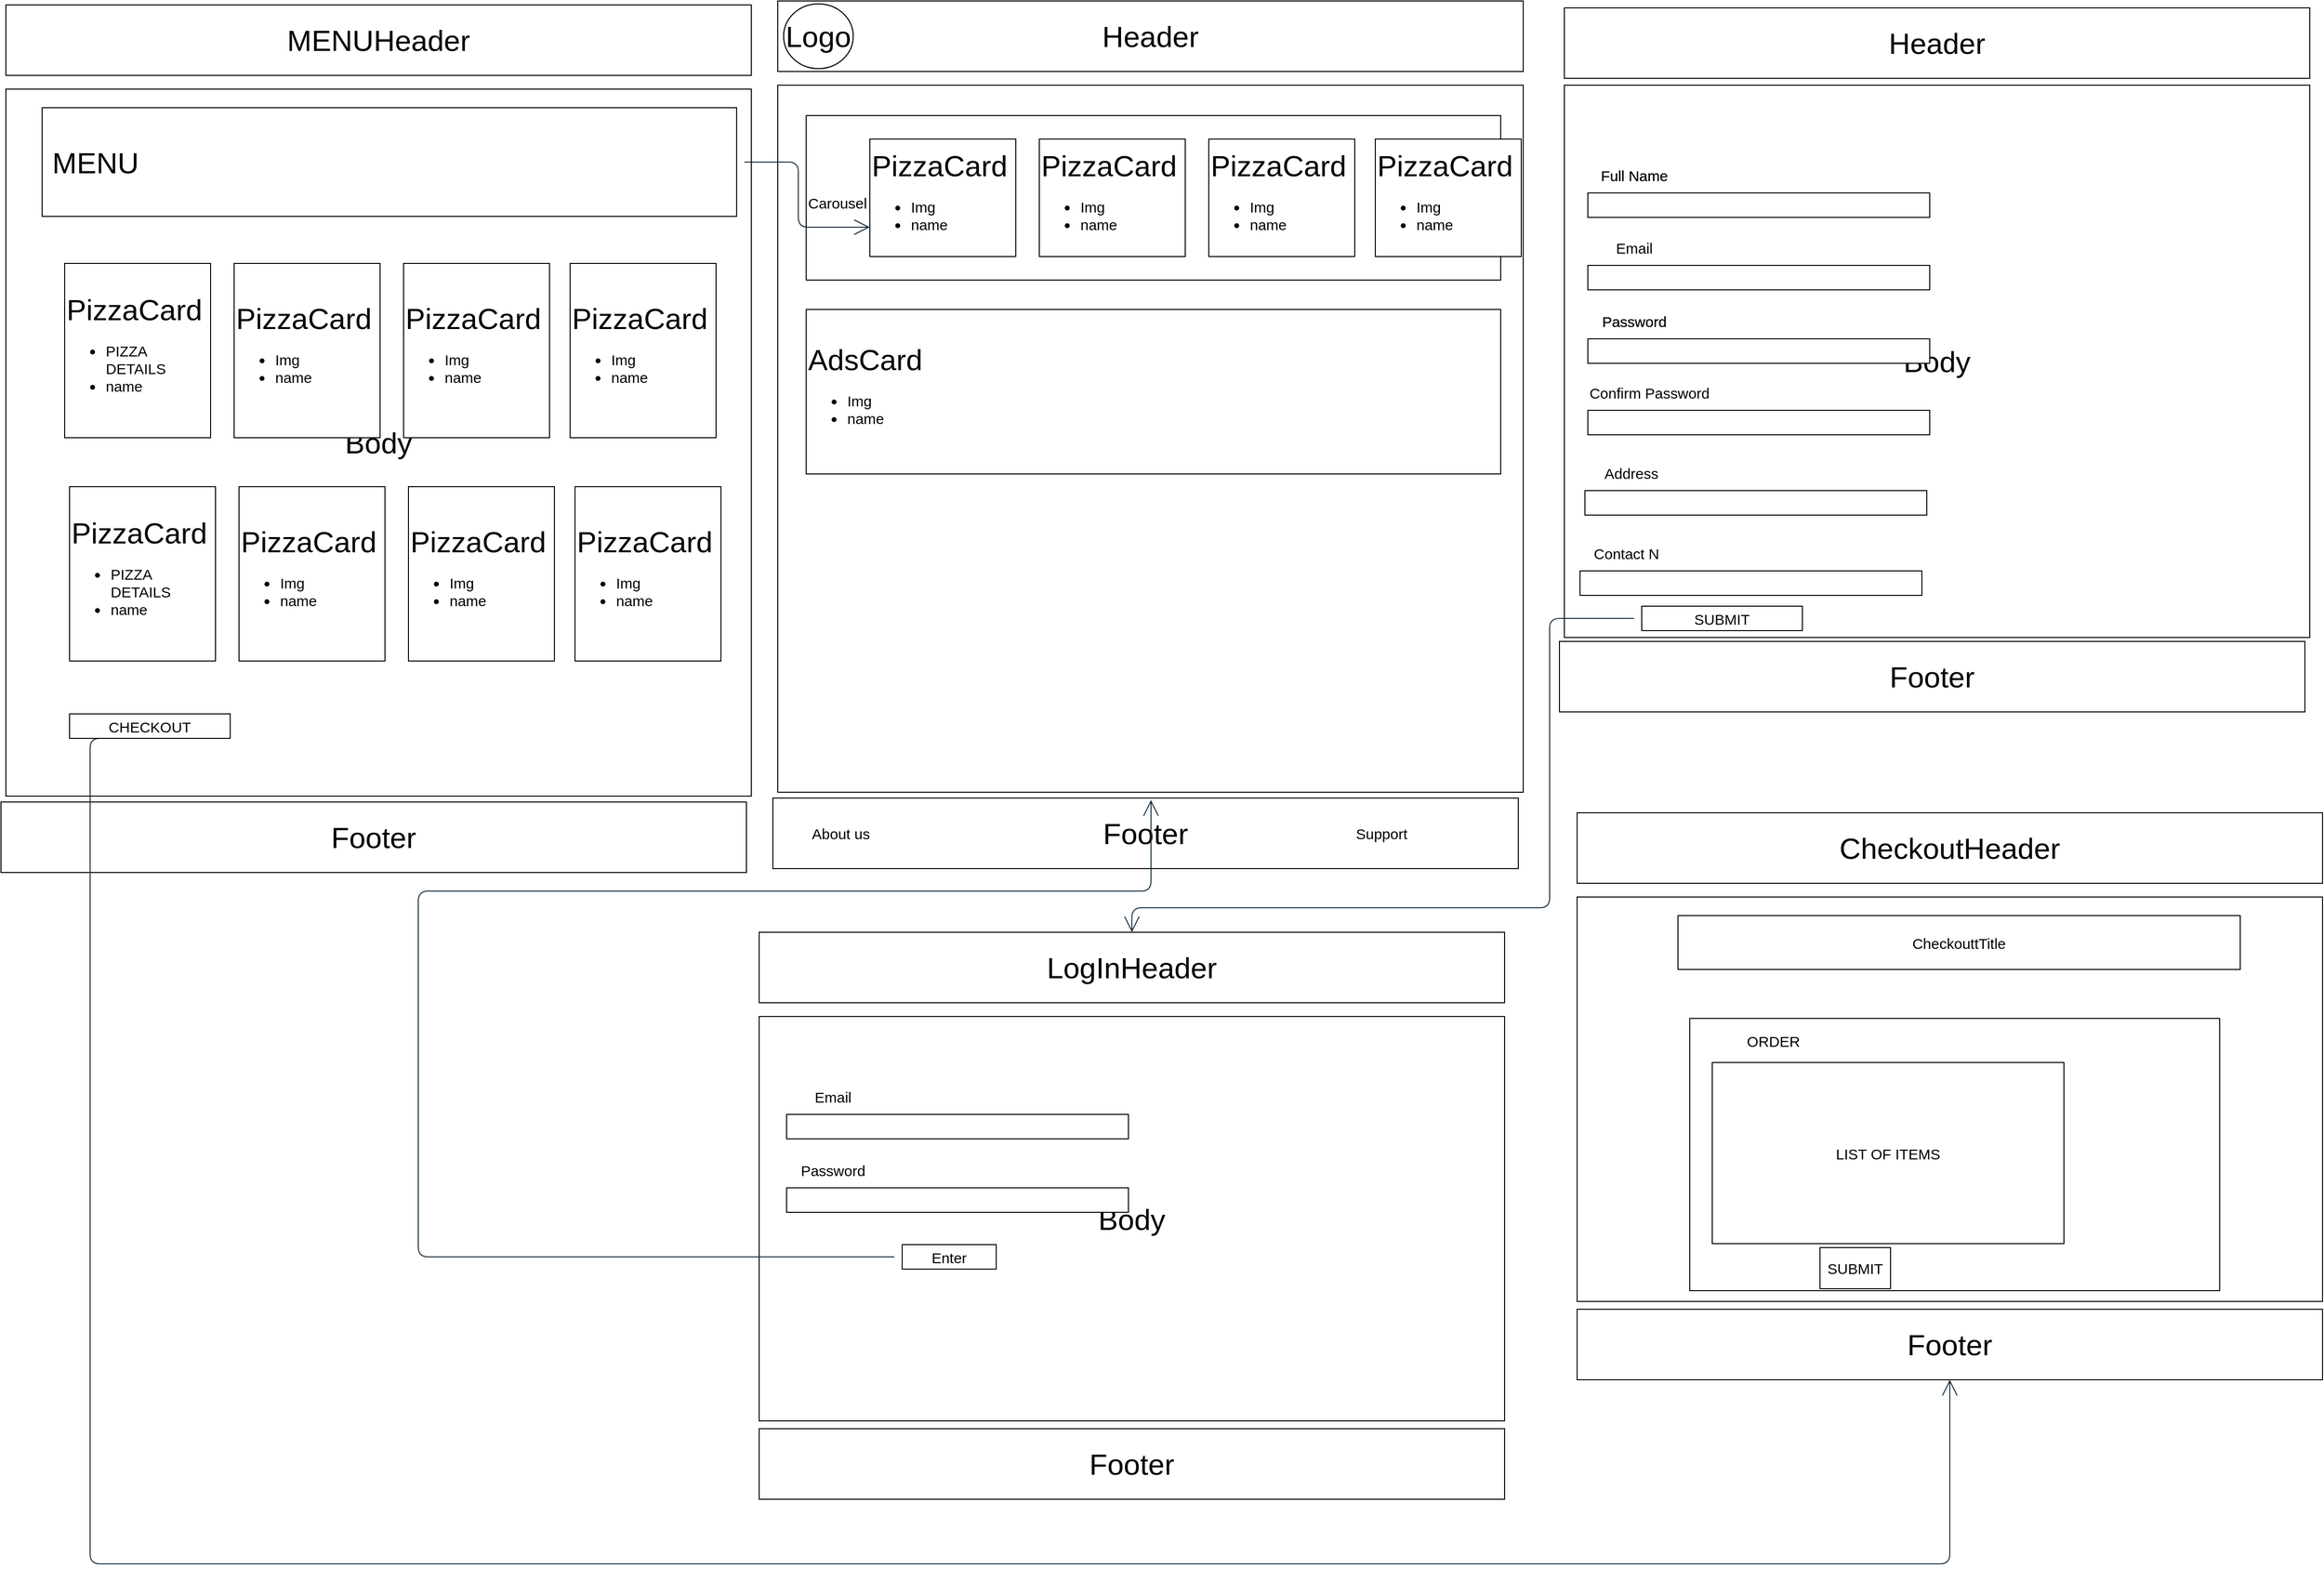 <mxfile version="16.5.6" type="github">
  <diagram id="f_OamlXEMhh0Ig-cFjTD" name="Page-1">
    <mxGraphModel dx="4530" dy="1553" grid="0" gridSize="10" guides="1" tooltips="1" connect="1" arrows="1" fold="1" page="0" pageScale="1" pageWidth="850" pageHeight="1100" math="0" shadow="0">
      <root>
        <mxCell id="0" />
        <mxCell id="1" parent="0" />
        <mxCell id="QaYpBxPNPQrCtKfL7-Zh-1" value="&lt;font style=&quot;font-size: 30px&quot;&gt;Header&lt;/font&gt;" style="rounded=0;whiteSpace=wrap;html=1;hachureGap=4;" vertex="1" parent="1">
          <mxGeometry x="-188" y="41" width="761" height="72" as="geometry" />
        </mxCell>
        <mxCell id="QaYpBxPNPQrCtKfL7-Zh-2" value="&lt;font style=&quot;font-size: 30px&quot;&gt;Body&lt;/font&gt;" style="rounded=0;whiteSpace=wrap;html=1;hachureGap=4;" vertex="1" parent="1">
          <mxGeometry x="-188" y="127" width="761" height="722" as="geometry" />
        </mxCell>
        <mxCell id="QaYpBxPNPQrCtKfL7-Zh-3" value="Logo" style="ellipse;whiteSpace=wrap;html=1;hachureGap=4;fontSize=30;" vertex="1" parent="1">
          <mxGeometry x="-182" y="44" width="71" height="66" as="geometry" />
        </mxCell>
        <mxCell id="QaYpBxPNPQrCtKfL7-Zh-4" value="&lt;font style=&quot;font-size: 30px&quot;&gt;Footer&lt;/font&gt;" style="rounded=0;whiteSpace=wrap;html=1;hachureGap=4;" vertex="1" parent="1">
          <mxGeometry x="-193" y="855" width="761" height="72" as="geometry" />
        </mxCell>
        <mxCell id="QaYpBxPNPQrCtKfL7-Zh-9" value="&lt;font style=&quot;font-size: 15px&quot;&gt;Carousel&lt;/font&gt;" style="rounded=0;whiteSpace=wrap;html=1;hachureGap=4;fontSize=30;align=left;" vertex="1" parent="1">
          <mxGeometry x="-159" y="158" width="709" height="168" as="geometry" />
        </mxCell>
        <mxCell id="QaYpBxPNPQrCtKfL7-Zh-6" value="AdsCard&lt;br style=&quot;font-size: 29px&quot;&gt;&lt;ul style=&quot;font-size: 15px&quot;&gt;&lt;li&gt;&lt;font style=&quot;font-size: 15px&quot;&gt;Img&lt;/font&gt;&lt;/li&gt;&lt;li&gt;&lt;font style=&quot;font-size: 15px&quot;&gt;name&lt;/font&gt;&lt;/li&gt;&lt;/ul&gt;" style="rounded=0;whiteSpace=wrap;html=1;hachureGap=4;fontSize=30;align=left;" vertex="1" parent="1">
          <mxGeometry x="-159" y="356" width="709" height="168" as="geometry" />
        </mxCell>
        <mxCell id="QaYpBxPNPQrCtKfL7-Zh-13" value="&lt;font style=&quot;font-size: 30px&quot;&gt;Body&lt;/font&gt;" style="rounded=0;whiteSpace=wrap;html=1;hachureGap=4;" vertex="1" parent="1">
          <mxGeometry x="615" y="127" width="761" height="564" as="geometry" />
        </mxCell>
        <mxCell id="QaYpBxPNPQrCtKfL7-Zh-14" value="" style="rounded=0;whiteSpace=wrap;html=1;hachureGap=4;fontSize=15;" vertex="1" parent="1">
          <mxGeometry x="639" y="237" width="349" height="25" as="geometry" />
        </mxCell>
        <mxCell id="QaYpBxPNPQrCtKfL7-Zh-15" value="Full Name" style="text;strokeColor=none;fillColor=none;html=1;align=center;verticalAlign=middle;whiteSpace=wrap;rounded=0;hachureGap=4;fontSize=15;" vertex="1" parent="1">
          <mxGeometry x="639" y="204" width="95" height="30" as="geometry" />
        </mxCell>
        <mxCell id="QaYpBxPNPQrCtKfL7-Zh-16" value="" style="rounded=0;whiteSpace=wrap;html=1;hachureGap=4;fontSize=15;" vertex="1" parent="1">
          <mxGeometry x="639" y="311" width="349" height="25" as="geometry" />
        </mxCell>
        <mxCell id="QaYpBxPNPQrCtKfL7-Zh-17" value="Email" style="text;strokeColor=none;fillColor=none;html=1;align=center;verticalAlign=middle;whiteSpace=wrap;rounded=0;hachureGap=4;fontSize=15;" vertex="1" parent="1">
          <mxGeometry x="639" y="278" width="95" height="30" as="geometry" />
        </mxCell>
        <mxCell id="QaYpBxPNPQrCtKfL7-Zh-20" value="" style="rounded=0;whiteSpace=wrap;html=1;hachureGap=4;fontSize=15;" vertex="1" parent="1">
          <mxGeometry x="639" y="386" width="349" height="25" as="geometry" />
        </mxCell>
        <mxCell id="QaYpBxPNPQrCtKfL7-Zh-21" value="Password" style="text;strokeColor=none;fillColor=none;html=1;align=center;verticalAlign=middle;whiteSpace=wrap;rounded=0;hachureGap=4;fontSize=15;" vertex="1" parent="1">
          <mxGeometry x="639" y="353" width="95" height="30" as="geometry" />
        </mxCell>
        <mxCell id="QaYpBxPNPQrCtKfL7-Zh-26" value="" style="group" vertex="1" connectable="0" parent="1">
          <mxGeometry x="-94" y="182" width="665" height="120" as="geometry" />
        </mxCell>
        <mxCell id="QaYpBxPNPQrCtKfL7-Zh-5" value="PizzaCard&lt;br style=&quot;font-size: 29px&quot;&gt;&lt;ul style=&quot;font-size: 15px&quot;&gt;&lt;li&gt;&lt;font style=&quot;font-size: 15px&quot;&gt;Img&lt;/font&gt;&lt;/li&gt;&lt;li&gt;&lt;font style=&quot;font-size: 15px&quot;&gt;name&lt;/font&gt;&lt;/li&gt;&lt;/ul&gt;" style="rounded=0;whiteSpace=wrap;html=1;hachureGap=4;fontSize=30;align=left;" vertex="1" parent="QaYpBxPNPQrCtKfL7-Zh-26">
          <mxGeometry width="149" height="120" as="geometry" />
        </mxCell>
        <mxCell id="QaYpBxPNPQrCtKfL7-Zh-10" value="PizzaCard&lt;br style=&quot;font-size: 29px&quot;&gt;&lt;ul style=&quot;font-size: 15px&quot;&gt;&lt;li&gt;&lt;font style=&quot;font-size: 15px&quot;&gt;Img&lt;/font&gt;&lt;/li&gt;&lt;li&gt;&lt;font style=&quot;font-size: 15px&quot;&gt;name&lt;/font&gt;&lt;/li&gt;&lt;/ul&gt;" style="rounded=0;whiteSpace=wrap;html=1;hachureGap=4;fontSize=30;align=left;" vertex="1" parent="QaYpBxPNPQrCtKfL7-Zh-26">
          <mxGeometry x="173" width="149" height="120" as="geometry" />
        </mxCell>
        <mxCell id="QaYpBxPNPQrCtKfL7-Zh-11" value="PizzaCard&lt;br style=&quot;font-size: 29px&quot;&gt;&lt;ul style=&quot;font-size: 15px&quot;&gt;&lt;li&gt;&lt;font style=&quot;font-size: 15px&quot;&gt;Img&lt;/font&gt;&lt;/li&gt;&lt;li&gt;&lt;font style=&quot;font-size: 15px&quot;&gt;name&lt;/font&gt;&lt;/li&gt;&lt;/ul&gt;" style="rounded=0;whiteSpace=wrap;html=1;hachureGap=4;fontSize=30;align=left;" vertex="1" parent="QaYpBxPNPQrCtKfL7-Zh-26">
          <mxGeometry x="346" width="149" height="120" as="geometry" />
        </mxCell>
        <mxCell id="QaYpBxPNPQrCtKfL7-Zh-12" value="PizzaCard&lt;br style=&quot;font-size: 29px&quot;&gt;&lt;ul style=&quot;font-size: 15px&quot;&gt;&lt;li&gt;&lt;font style=&quot;font-size: 15px&quot;&gt;Img&lt;/font&gt;&lt;/li&gt;&lt;li&gt;&lt;font style=&quot;font-size: 15px&quot;&gt;name&lt;/font&gt;&lt;/li&gt;&lt;/ul&gt;" style="rounded=0;whiteSpace=wrap;html=1;hachureGap=4;fontSize=30;align=left;" vertex="1" parent="QaYpBxPNPQrCtKfL7-Zh-26">
          <mxGeometry x="516" width="149" height="120" as="geometry" />
        </mxCell>
        <mxCell id="QaYpBxPNPQrCtKfL7-Zh-28" value="Logo" style="ellipse;whiteSpace=wrap;html=1;hachureGap=4;fontSize=30;" vertex="1" parent="1">
          <mxGeometry x="-182" y="44" width="71" height="66" as="geometry" />
        </mxCell>
        <mxCell id="QaYpBxPNPQrCtKfL7-Zh-30" value="Full Name" style="text;strokeColor=none;fillColor=none;html=1;align=center;verticalAlign=middle;whiteSpace=wrap;rounded=0;hachureGap=4;fontSize=15;" vertex="1" parent="1">
          <mxGeometry x="639" y="204" width="95" height="30" as="geometry" />
        </mxCell>
        <mxCell id="QaYpBxPNPQrCtKfL7-Zh-32" value="" style="rounded=0;whiteSpace=wrap;html=1;hachureGap=4;fontSize=15;" vertex="1" parent="1">
          <mxGeometry x="639" y="386" width="349" height="25" as="geometry" />
        </mxCell>
        <mxCell id="QaYpBxPNPQrCtKfL7-Zh-33" value="Password" style="text;strokeColor=none;fillColor=none;html=1;align=center;verticalAlign=middle;whiteSpace=wrap;rounded=0;hachureGap=4;fontSize=15;" vertex="1" parent="1">
          <mxGeometry x="639" y="353" width="95" height="30" as="geometry" />
        </mxCell>
        <mxCell id="QaYpBxPNPQrCtKfL7-Zh-39" value="&lt;font style=&quot;font-size: 30px&quot;&gt;LogInHeader&lt;/font&gt;" style="rounded=0;whiteSpace=wrap;html=1;hachureGap=4;" vertex="1" parent="1">
          <mxGeometry x="-207" y="992" width="761" height="72" as="geometry" />
        </mxCell>
        <mxCell id="QaYpBxPNPQrCtKfL7-Zh-41" value="&lt;font style=&quot;font-size: 30px&quot;&gt;Footer&lt;/font&gt;" style="rounded=0;whiteSpace=wrap;html=1;hachureGap=4;" vertex="1" parent="1">
          <mxGeometry x="-207" y="1499" width="761" height="72" as="geometry" />
        </mxCell>
        <mxCell id="QaYpBxPNPQrCtKfL7-Zh-53" value="" style="group" vertex="1" connectable="0" parent="1">
          <mxGeometry x="628" y="870" width="761" height="579" as="geometry" />
        </mxCell>
        <mxCell id="QaYpBxPNPQrCtKfL7-Zh-50" value="&lt;span style=&quot;font-size: 30px&quot;&gt;CheckoutHeader&lt;/span&gt;" style="rounded=0;whiteSpace=wrap;html=1;hachureGap=4;" vertex="1" parent="QaYpBxPNPQrCtKfL7-Zh-53">
          <mxGeometry width="761" height="72" as="geometry" />
        </mxCell>
        <mxCell id="QaYpBxPNPQrCtKfL7-Zh-51" value="&lt;font style=&quot;font-size: 30px&quot;&gt;Body&lt;/font&gt;" style="rounded=0;whiteSpace=wrap;html=1;hachureGap=4;" vertex="1" parent="QaYpBxPNPQrCtKfL7-Zh-53">
          <mxGeometry y="86" width="761" height="413" as="geometry" />
        </mxCell>
        <mxCell id="QaYpBxPNPQrCtKfL7-Zh-52" value="&lt;font style=&quot;font-size: 30px&quot;&gt;Footer&lt;/font&gt;" style="rounded=0;whiteSpace=wrap;html=1;hachureGap=4;" vertex="1" parent="QaYpBxPNPQrCtKfL7-Zh-53">
          <mxGeometry y="507" width="761" height="72" as="geometry" />
        </mxCell>
        <mxCell id="QaYpBxPNPQrCtKfL7-Zh-56" value="CheckouttTitle" style="rounded=0;whiteSpace=wrap;html=1;hachureGap=4;fontSize=15;" vertex="1" parent="QaYpBxPNPQrCtKfL7-Zh-53">
          <mxGeometry x="103" y="105" width="574" height="55" as="geometry" />
        </mxCell>
        <mxCell id="QaYpBxPNPQrCtKfL7-Zh-78" value="" style="rounded=0;whiteSpace=wrap;html=1;hachureGap=4;fontSize=15;" vertex="1" parent="QaYpBxPNPQrCtKfL7-Zh-53">
          <mxGeometry x="115" y="210" width="541" height="278" as="geometry" />
        </mxCell>
        <mxCell id="QaYpBxPNPQrCtKfL7-Zh-87" value="" style="group" vertex="1" connectable="0" parent="QaYpBxPNPQrCtKfL7-Zh-53">
          <mxGeometry x="138" y="218" width="359" height="268" as="geometry" />
        </mxCell>
        <mxCell id="QaYpBxPNPQrCtKfL7-Zh-83" value="ORDER" style="text;strokeColor=none;fillColor=none;html=1;align=center;verticalAlign=middle;whiteSpace=wrap;rounded=0;hachureGap=4;fontSize=15;" vertex="1" parent="QaYpBxPNPQrCtKfL7-Zh-87">
          <mxGeometry x="15" width="95" height="30" as="geometry" />
        </mxCell>
        <mxCell id="QaYpBxPNPQrCtKfL7-Zh-85" value="LIST OF ITEMS" style="rounded=0;whiteSpace=wrap;html=1;hachureGap=4;fontSize=15;" vertex="1" parent="QaYpBxPNPQrCtKfL7-Zh-87">
          <mxGeometry y="37" width="359" height="185" as="geometry" />
        </mxCell>
        <mxCell id="QaYpBxPNPQrCtKfL7-Zh-86" value="SUBMIT" style="rounded=0;whiteSpace=wrap;html=1;hachureGap=4;fontSize=15;" vertex="1" parent="QaYpBxPNPQrCtKfL7-Zh-87">
          <mxGeometry x="110" y="226" width="72" height="42" as="geometry" />
        </mxCell>
        <mxCell id="QaYpBxPNPQrCtKfL7-Zh-55" value="" style="group" vertex="1" connectable="0" parent="1">
          <mxGeometry x="-207" y="1078" width="761" height="413" as="geometry" />
        </mxCell>
        <mxCell id="QaYpBxPNPQrCtKfL7-Zh-40" value="&lt;font style=&quot;font-size: 30px&quot;&gt;Body&lt;/font&gt;" style="rounded=0;whiteSpace=wrap;html=1;hachureGap=4;" vertex="1" parent="QaYpBxPNPQrCtKfL7-Zh-55">
          <mxGeometry width="761" height="413" as="geometry" />
        </mxCell>
        <mxCell id="QaYpBxPNPQrCtKfL7-Zh-42" value="" style="rounded=0;whiteSpace=wrap;html=1;hachureGap=4;fontSize=15;" vertex="1" parent="QaYpBxPNPQrCtKfL7-Zh-55">
          <mxGeometry x="28" y="100" width="349" height="25" as="geometry" />
        </mxCell>
        <mxCell id="QaYpBxPNPQrCtKfL7-Zh-43" value="Email" style="text;strokeColor=none;fillColor=none;html=1;align=center;verticalAlign=middle;whiteSpace=wrap;rounded=0;hachureGap=4;fontSize=15;" vertex="1" parent="QaYpBxPNPQrCtKfL7-Zh-55">
          <mxGeometry x="28" y="67" width="95" height="30" as="geometry" />
        </mxCell>
        <mxCell id="QaYpBxPNPQrCtKfL7-Zh-44" value="" style="rounded=0;whiteSpace=wrap;html=1;hachureGap=4;fontSize=15;" vertex="1" parent="QaYpBxPNPQrCtKfL7-Zh-55">
          <mxGeometry x="28" y="175" width="349" height="25" as="geometry" />
        </mxCell>
        <mxCell id="QaYpBxPNPQrCtKfL7-Zh-45" value="Password" style="text;strokeColor=none;fillColor=none;html=1;align=center;verticalAlign=middle;whiteSpace=wrap;rounded=0;hachureGap=4;fontSize=15;" vertex="1" parent="QaYpBxPNPQrCtKfL7-Zh-55">
          <mxGeometry x="28" y="142" width="95" height="30" as="geometry" />
        </mxCell>
        <mxCell id="QaYpBxPNPQrCtKfL7-Zh-54" value="Enter" style="rounded=0;whiteSpace=wrap;html=1;hachureGap=4;fontSize=15;" vertex="1" parent="QaYpBxPNPQrCtKfL7-Zh-55">
          <mxGeometry x="146" y="233" width="96" height="25" as="geometry" />
        </mxCell>
        <mxCell id="QaYpBxPNPQrCtKfL7-Zh-59" value="" style="group" vertex="1" connectable="0" parent="1">
          <mxGeometry x="631" y="426" width="357" height="222" as="geometry" />
        </mxCell>
        <mxCell id="QaYpBxPNPQrCtKfL7-Zh-18" value="" style="rounded=0;whiteSpace=wrap;html=1;hachureGap=4;fontSize=15;" vertex="1" parent="QaYpBxPNPQrCtKfL7-Zh-59">
          <mxGeometry x="8" y="33" width="349" height="25" as="geometry" />
        </mxCell>
        <mxCell id="QaYpBxPNPQrCtKfL7-Zh-19" value="Confirm Password" style="text;strokeColor=none;fillColor=none;html=1;align=center;verticalAlign=middle;whiteSpace=wrap;rounded=0;hachureGap=4;fontSize=15;" vertex="1" parent="QaYpBxPNPQrCtKfL7-Zh-59">
          <mxGeometry x="8" width="126" height="30" as="geometry" />
        </mxCell>
        <mxCell id="QaYpBxPNPQrCtKfL7-Zh-57" value="" style="group" vertex="1" connectable="0" parent="QaYpBxPNPQrCtKfL7-Zh-59">
          <mxGeometry y="82" width="354" height="140" as="geometry" />
        </mxCell>
        <mxCell id="QaYpBxPNPQrCtKfL7-Zh-34" value="Address" style="text;strokeColor=none;fillColor=none;html=1;align=center;verticalAlign=middle;whiteSpace=wrap;rounded=0;hachureGap=4;fontSize=15;" vertex="1" parent="QaYpBxPNPQrCtKfL7-Zh-57">
          <mxGeometry x="5" width="95" height="30" as="geometry" />
        </mxCell>
        <mxCell id="QaYpBxPNPQrCtKfL7-Zh-31" value="" style="rounded=0;whiteSpace=wrap;html=1;hachureGap=4;fontSize=15;" vertex="1" parent="QaYpBxPNPQrCtKfL7-Zh-57">
          <mxGeometry x="5" y="33" width="349" height="25" as="geometry" />
        </mxCell>
        <mxCell id="QaYpBxPNPQrCtKfL7-Zh-46" value="Contact N" style="text;strokeColor=none;fillColor=none;html=1;align=center;verticalAlign=middle;whiteSpace=wrap;rounded=0;hachureGap=4;fontSize=15;" vertex="1" parent="QaYpBxPNPQrCtKfL7-Zh-57">
          <mxGeometry y="82" width="95" height="30" as="geometry" />
        </mxCell>
        <mxCell id="QaYpBxPNPQrCtKfL7-Zh-47" value="" style="rounded=0;whiteSpace=wrap;html=1;hachureGap=4;fontSize=15;" vertex="1" parent="QaYpBxPNPQrCtKfL7-Zh-57">
          <mxGeometry y="115" width="349" height="25" as="geometry" />
        </mxCell>
        <mxCell id="QaYpBxPNPQrCtKfL7-Zh-60" value="&lt;font style=&quot;font-size: 30px&quot;&gt;Header&lt;/font&gt;" style="rounded=0;whiteSpace=wrap;html=1;hachureGap=4;" vertex="1" parent="1">
          <mxGeometry x="615" y="48" width="761" height="72" as="geometry" />
        </mxCell>
        <mxCell id="QaYpBxPNPQrCtKfL7-Zh-61" value="&lt;font style=&quot;font-size: 30px&quot;&gt;Footer&lt;/font&gt;" style="rounded=0;whiteSpace=wrap;html=1;hachureGap=4;" vertex="1" parent="1">
          <mxGeometry x="610" y="695" width="761" height="72" as="geometry" />
        </mxCell>
        <mxCell id="QaYpBxPNPQrCtKfL7-Zh-81" value="About us" style="text;strokeColor=none;fillColor=none;html=1;align=center;verticalAlign=middle;whiteSpace=wrap;rounded=0;hachureGap=4;fontSize=15;" vertex="1" parent="1">
          <mxGeometry x="-171" y="876" width="95" height="30" as="geometry" />
        </mxCell>
        <mxCell id="QaYpBxPNPQrCtKfL7-Zh-82" value="Support" style="text;strokeColor=none;fillColor=none;html=1;align=center;verticalAlign=middle;whiteSpace=wrap;rounded=0;hachureGap=4;fontSize=15;" vertex="1" parent="1">
          <mxGeometry x="381" y="876" width="95" height="30" as="geometry" />
        </mxCell>
        <mxCell id="QaYpBxPNPQrCtKfL7-Zh-88" value="&lt;font style=&quot;font-size: 30px&quot;&gt;MENUHeader&lt;/font&gt;" style="rounded=0;whiteSpace=wrap;html=1;hachureGap=4;" vertex="1" parent="1">
          <mxGeometry x="-976" y="45" width="761" height="72" as="geometry" />
        </mxCell>
        <mxCell id="QaYpBxPNPQrCtKfL7-Zh-89" value="&lt;font style=&quot;font-size: 30px&quot;&gt;Body&lt;/font&gt;" style="rounded=0;whiteSpace=wrap;html=1;hachureGap=4;" vertex="1" parent="1">
          <mxGeometry x="-976" y="131" width="761" height="722" as="geometry" />
        </mxCell>
        <mxCell id="QaYpBxPNPQrCtKfL7-Zh-90" value="&lt;font style=&quot;font-size: 30px&quot;&gt;Footer&lt;/font&gt;" style="rounded=0;whiteSpace=wrap;html=1;hachureGap=4;" vertex="1" parent="1">
          <mxGeometry x="-981" y="859" width="761" height="72" as="geometry" />
        </mxCell>
        <mxCell id="QaYpBxPNPQrCtKfL7-Zh-91" value="&lt;span style=&quot;white-space: pre&quot;&gt;	&lt;/span&gt;MENU" style="rounded=0;whiteSpace=wrap;html=1;hachureGap=4;fontSize=30;align=left;" vertex="1" parent="1">
          <mxGeometry x="-939" y="150" width="709" height="111" as="geometry" />
        </mxCell>
        <mxCell id="QaYpBxPNPQrCtKfL7-Zh-92" value="" style="group" vertex="1" connectable="0" parent="1">
          <mxGeometry x="-916" y="309" width="665" height="178" as="geometry" />
        </mxCell>
        <mxCell id="QaYpBxPNPQrCtKfL7-Zh-93" value="PizzaCard&lt;br style=&quot;font-size: 29px&quot;&gt;&lt;ul style=&quot;font-size: 15px&quot;&gt;&lt;li&gt;PIZZA DETAILS&lt;/li&gt;&lt;li&gt;&lt;font style=&quot;font-size: 15px&quot;&gt;name&lt;/font&gt;&lt;/li&gt;&lt;/ul&gt;" style="rounded=0;whiteSpace=wrap;html=1;hachureGap=4;fontSize=30;align=left;" vertex="1" parent="QaYpBxPNPQrCtKfL7-Zh-92">
          <mxGeometry width="149" height="178" as="geometry" />
        </mxCell>
        <mxCell id="QaYpBxPNPQrCtKfL7-Zh-94" value="PizzaCard&lt;br style=&quot;font-size: 29px&quot;&gt;&lt;ul style=&quot;font-size: 15px&quot;&gt;&lt;li&gt;&lt;font style=&quot;font-size: 15px&quot;&gt;Img&lt;/font&gt;&lt;/li&gt;&lt;li&gt;&lt;font style=&quot;font-size: 15px&quot;&gt;name&lt;/font&gt;&lt;/li&gt;&lt;/ul&gt;" style="rounded=0;whiteSpace=wrap;html=1;hachureGap=4;fontSize=30;align=left;" vertex="1" parent="QaYpBxPNPQrCtKfL7-Zh-92">
          <mxGeometry x="173" width="149" height="178" as="geometry" />
        </mxCell>
        <mxCell id="QaYpBxPNPQrCtKfL7-Zh-95" value="PizzaCard&lt;br style=&quot;font-size: 29px&quot;&gt;&lt;ul style=&quot;font-size: 15px&quot;&gt;&lt;li&gt;&lt;font style=&quot;font-size: 15px&quot;&gt;Img&lt;/font&gt;&lt;/li&gt;&lt;li&gt;&lt;font style=&quot;font-size: 15px&quot;&gt;name&lt;/font&gt;&lt;/li&gt;&lt;/ul&gt;" style="rounded=0;whiteSpace=wrap;html=1;hachureGap=4;fontSize=30;align=left;" vertex="1" parent="QaYpBxPNPQrCtKfL7-Zh-92">
          <mxGeometry x="346" width="149" height="178" as="geometry" />
        </mxCell>
        <mxCell id="QaYpBxPNPQrCtKfL7-Zh-96" value="PizzaCard&lt;br style=&quot;font-size: 29px&quot;&gt;&lt;ul style=&quot;font-size: 15px&quot;&gt;&lt;li&gt;&lt;font style=&quot;font-size: 15px&quot;&gt;Img&lt;/font&gt;&lt;/li&gt;&lt;li&gt;&lt;font style=&quot;font-size: 15px&quot;&gt;name&lt;/font&gt;&lt;/li&gt;&lt;/ul&gt;" style="rounded=0;whiteSpace=wrap;html=1;hachureGap=4;fontSize=30;align=left;" vertex="1" parent="QaYpBxPNPQrCtKfL7-Zh-92">
          <mxGeometry x="516" width="149" height="178" as="geometry" />
        </mxCell>
        <mxCell id="QaYpBxPNPQrCtKfL7-Zh-98" value="" style="group" vertex="1" connectable="0" parent="1">
          <mxGeometry x="-911" y="537" width="665" height="178" as="geometry" />
        </mxCell>
        <mxCell id="QaYpBxPNPQrCtKfL7-Zh-99" value="PizzaCard&lt;br style=&quot;font-size: 29px&quot;&gt;&lt;ul style=&quot;font-size: 15px&quot;&gt;&lt;li&gt;PIZZA DETAILS&lt;/li&gt;&lt;li&gt;&lt;font style=&quot;font-size: 15px&quot;&gt;name&lt;/font&gt;&lt;/li&gt;&lt;/ul&gt;" style="rounded=0;whiteSpace=wrap;html=1;hachureGap=4;fontSize=30;align=left;" vertex="1" parent="QaYpBxPNPQrCtKfL7-Zh-98">
          <mxGeometry width="149" height="178" as="geometry" />
        </mxCell>
        <mxCell id="QaYpBxPNPQrCtKfL7-Zh-100" value="PizzaCard&lt;br style=&quot;font-size: 29px&quot;&gt;&lt;ul style=&quot;font-size: 15px&quot;&gt;&lt;li&gt;&lt;font style=&quot;font-size: 15px&quot;&gt;Img&lt;/font&gt;&lt;/li&gt;&lt;li&gt;&lt;font style=&quot;font-size: 15px&quot;&gt;name&lt;/font&gt;&lt;/li&gt;&lt;/ul&gt;" style="rounded=0;whiteSpace=wrap;html=1;hachureGap=4;fontSize=30;align=left;" vertex="1" parent="QaYpBxPNPQrCtKfL7-Zh-98">
          <mxGeometry x="173" width="149" height="178" as="geometry" />
        </mxCell>
        <mxCell id="QaYpBxPNPQrCtKfL7-Zh-101" value="PizzaCard&lt;br style=&quot;font-size: 29px&quot;&gt;&lt;ul style=&quot;font-size: 15px&quot;&gt;&lt;li&gt;&lt;font style=&quot;font-size: 15px&quot;&gt;Img&lt;/font&gt;&lt;/li&gt;&lt;li&gt;&lt;font style=&quot;font-size: 15px&quot;&gt;name&lt;/font&gt;&lt;/li&gt;&lt;/ul&gt;" style="rounded=0;whiteSpace=wrap;html=1;hachureGap=4;fontSize=30;align=left;" vertex="1" parent="QaYpBxPNPQrCtKfL7-Zh-98">
          <mxGeometry x="346" width="149" height="178" as="geometry" />
        </mxCell>
        <mxCell id="QaYpBxPNPQrCtKfL7-Zh-102" value="PizzaCard&lt;br style=&quot;font-size: 29px&quot;&gt;&lt;ul style=&quot;font-size: 15px&quot;&gt;&lt;li&gt;&lt;font style=&quot;font-size: 15px&quot;&gt;Img&lt;/font&gt;&lt;/li&gt;&lt;li&gt;&lt;font style=&quot;font-size: 15px&quot;&gt;name&lt;/font&gt;&lt;/li&gt;&lt;/ul&gt;" style="rounded=0;whiteSpace=wrap;html=1;hachureGap=4;fontSize=30;align=left;" vertex="1" parent="QaYpBxPNPQrCtKfL7-Zh-98">
          <mxGeometry x="516" width="149" height="178" as="geometry" />
        </mxCell>
        <mxCell id="QaYpBxPNPQrCtKfL7-Zh-103" value="" style="edgeStyle=orthogonalEdgeStyle;orthogonalLoop=1;jettySize=auto;html=1;rounded=1;sketch=0;fontColor=#1A1A1A;endArrow=open;startSize=14;endSize=14;sourcePerimeterSpacing=8;targetPerimeterSpacing=8;strokeColor=#182E3E;entryX=0;entryY=0.75;entryDx=0;entryDy=0;" edge="1" parent="1" source="QaYpBxPNPQrCtKfL7-Zh-91" target="QaYpBxPNPQrCtKfL7-Zh-5">
          <mxGeometry width="120" relative="1" as="geometry">
            <mxPoint x="-152" y="418" as="sourcePoint" />
            <mxPoint x="652" y="-27" as="targetPoint" />
          </mxGeometry>
        </mxCell>
        <mxCell id="QaYpBxPNPQrCtKfL7-Zh-105" style="edgeStyle=orthogonalEdgeStyle;rounded=1;sketch=0;orthogonalLoop=1;jettySize=auto;html=1;entryX=0.5;entryY=0;entryDx=0;entryDy=0;fontColor=#1A1A1A;endArrow=open;startSize=14;endSize=14;sourcePerimeterSpacing=8;targetPerimeterSpacing=8;strokeColor=#182E3E;" edge="1" parent="1" source="QaYpBxPNPQrCtKfL7-Zh-104" target="QaYpBxPNPQrCtKfL7-Zh-39">
          <mxGeometry relative="1" as="geometry">
            <Array as="points">
              <mxPoint x="600" y="671" />
              <mxPoint x="600" y="967" />
              <mxPoint x="174" y="967" />
            </Array>
          </mxGeometry>
        </mxCell>
        <mxCell id="QaYpBxPNPQrCtKfL7-Zh-104" value="SUBMIT" style="rounded=0;whiteSpace=wrap;html=1;hachureGap=4;fontSize=15;" vertex="1" parent="1">
          <mxGeometry x="694" y="659" width="164" height="25" as="geometry" />
        </mxCell>
        <mxCell id="QaYpBxPNPQrCtKfL7-Zh-106" style="edgeStyle=orthogonalEdgeStyle;rounded=1;sketch=0;orthogonalLoop=1;jettySize=auto;html=1;entryX=0.5;entryY=1;entryDx=0;entryDy=0;fontColor=#1A1A1A;endArrow=open;startSize=14;endSize=14;sourcePerimeterSpacing=8;targetPerimeterSpacing=8;strokeColor=#182E3E;exitX=0.5;exitY=1;exitDx=0;exitDy=0;" edge="1" parent="1" source="QaYpBxPNPQrCtKfL7-Zh-109" target="QaYpBxPNPQrCtKfL7-Zh-52">
          <mxGeometry relative="1" as="geometry">
            <Array as="points">
              <mxPoint x="-890" y="794" />
              <mxPoint x="-890" y="1637" />
              <mxPoint x="1009" y="1637" />
            </Array>
          </mxGeometry>
        </mxCell>
        <mxCell id="QaYpBxPNPQrCtKfL7-Zh-107" style="edgeStyle=orthogonalEdgeStyle;rounded=1;sketch=0;orthogonalLoop=1;jettySize=auto;html=1;fontColor=#1A1A1A;endArrow=open;startSize=14;endSize=14;sourcePerimeterSpacing=8;targetPerimeterSpacing=8;strokeColor=#182E3E;" edge="1" parent="1" source="QaYpBxPNPQrCtKfL7-Zh-54" target="QaYpBxPNPQrCtKfL7-Zh-2">
          <mxGeometry relative="1" as="geometry">
            <Array as="points">
              <mxPoint x="-555" y="1323" />
              <mxPoint x="-555" y="950" />
              <mxPoint x="193" y="950" />
            </Array>
          </mxGeometry>
        </mxCell>
        <mxCell id="QaYpBxPNPQrCtKfL7-Zh-109" value="CHECKOUT" style="rounded=0;whiteSpace=wrap;html=1;hachureGap=4;fontSize=15;" vertex="1" parent="1">
          <mxGeometry x="-911" y="769" width="164" height="25" as="geometry" />
        </mxCell>
      </root>
    </mxGraphModel>
  </diagram>
</mxfile>
